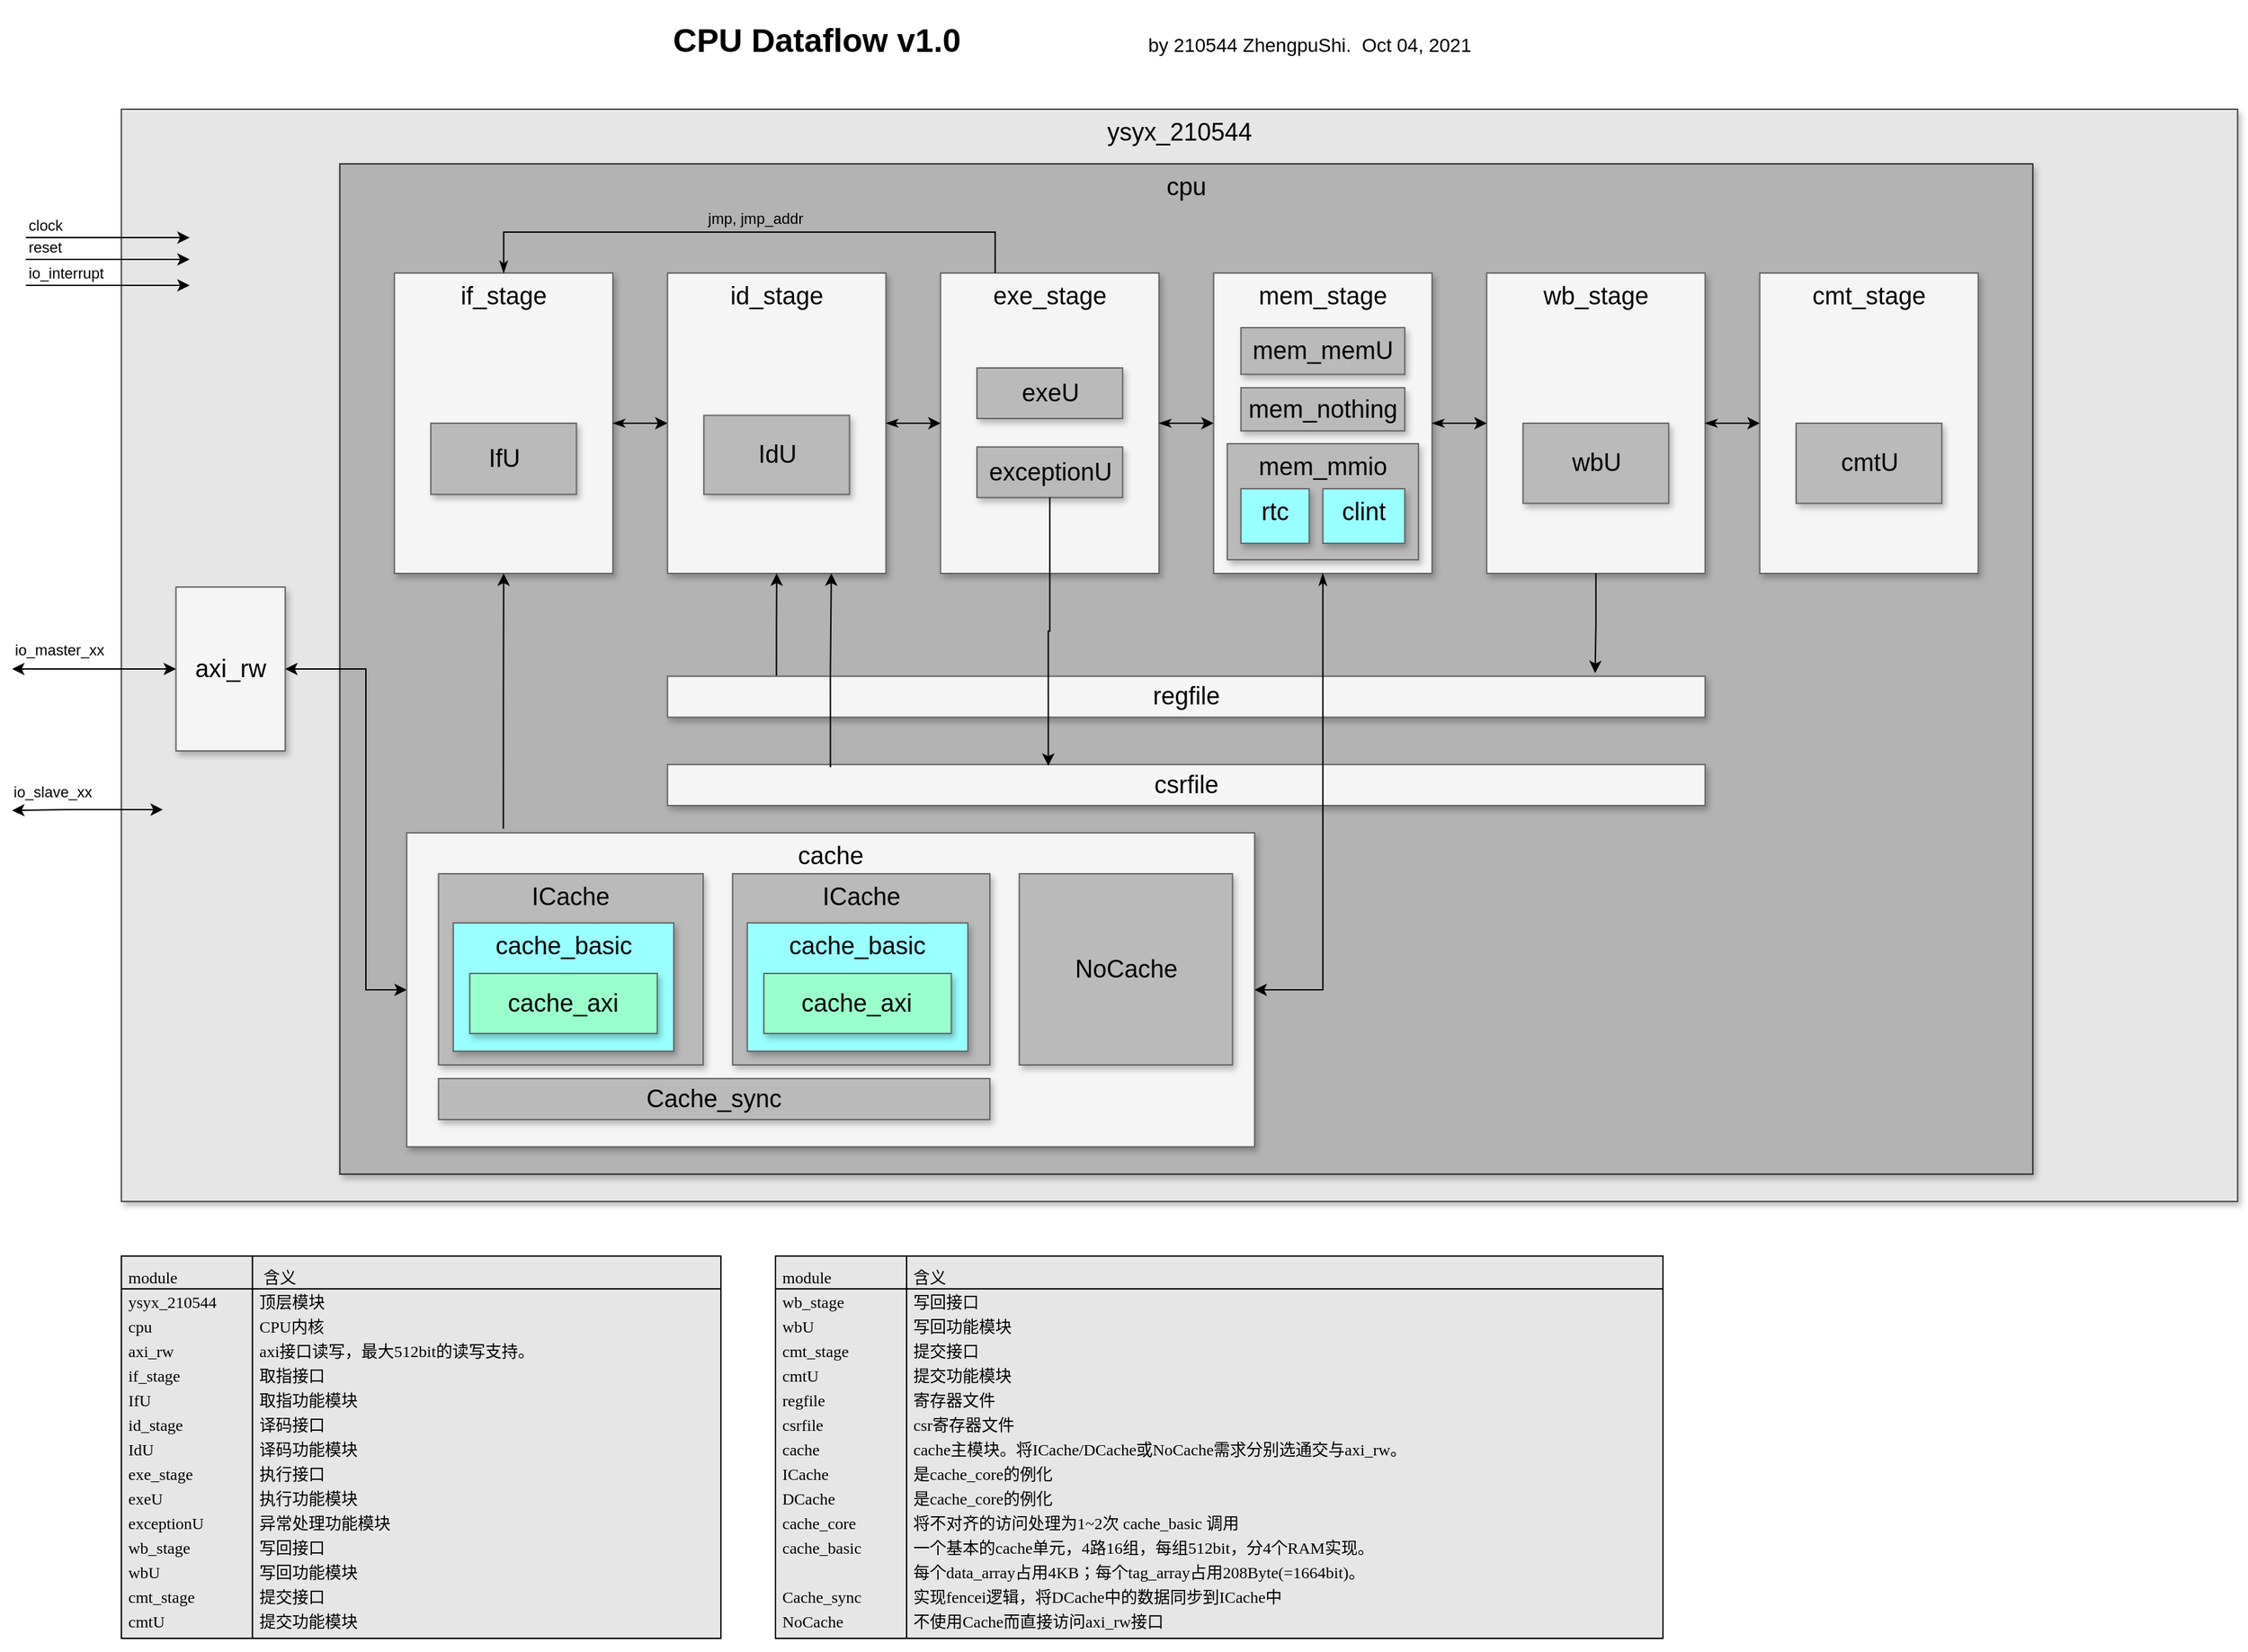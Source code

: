 <mxfile compressed="true" version="15.4.0" type="device"><diagram name="Page-1" id="90a13364-a465-7bf4-72fc-28e22215d7a0"><mxGraphModel dx="1422" dy="816" grid="1" gridSize="10" guides="1" tooltips="1" connect="1" arrows="1" fold="1" page="1" pageScale="1.5" pageWidth="1169" pageHeight="827" background="none" math="0" shadow="0"><root><mxCell id="0" style=";html=1;"/><mxCell id="1" style=";html=1;" parent="0"/><mxCell id="WMsvedU2iRYLV-hy6sOg-33" value="ysyx_210544" style="whiteSpace=wrap;html=1;shadow=1;fontSize=18;fillColor=#E6E6E6;strokeColor=#474747;verticalAlign=top;labelBackgroundColor=none;" parent="1" vertex="1"><mxGeometry x="160.89" y="80" width="1550" height="800" as="geometry"/></mxCell><mxCell id="WMsvedU2iRYLV-hy6sOg-32" value="cpu" style="whiteSpace=wrap;html=1;shadow=1;fontSize=18;fillColor=#B3B3B3;strokeColor=#2E2E2E;verticalAlign=top;" parent="1" vertex="1"><mxGeometry x="320.89" y="120" width="1240" height="740" as="geometry"/></mxCell><mxCell id="WMsvedU2iRYLV-hy6sOg-2" value="" style="group" parent="1" vertex="1" connectable="0"><mxGeometry x="360.89" y="200" width="160" height="220" as="geometry"/></mxCell><mxCell id="3a17f1ce550125da-4" value="if_stage" style="whiteSpace=wrap;html=1;shadow=1;fontSize=18;fillColor=#f5f5f5;strokeColor=#666666;verticalAlign=top;" parent="WMsvedU2iRYLV-hy6sOg-2" vertex="1"><mxGeometry width="160" height="220" as="geometry"/></mxCell><mxCell id="WMsvedU2iRYLV-hy6sOg-1" value="IfU" style="whiteSpace=wrap;html=1;shadow=1;fontSize=18;fillColor=#BABABA;strokeColor=#666666;" parent="WMsvedU2iRYLV-hy6sOg-2" vertex="1"><mxGeometry x="26.67" y="110" width="106.67" height="52.105" as="geometry"/></mxCell><mxCell id="WMsvedU2iRYLV-hy6sOg-12" value="" style="group" parent="1" vertex="1" connectable="0"><mxGeometry x="560.89" y="200" width="160" height="220" as="geometry"/></mxCell><mxCell id="WMsvedU2iRYLV-hy6sOg-13" value="id_stage" style="whiteSpace=wrap;html=1;shadow=1;fontSize=18;fillColor=#f5f5f5;strokeColor=#666666;verticalAlign=top;" parent="WMsvedU2iRYLV-hy6sOg-12" vertex="1"><mxGeometry width="160" height="220" as="geometry"/></mxCell><mxCell id="WMsvedU2iRYLV-hy6sOg-14" value="IdU" style="whiteSpace=wrap;html=1;shadow=1;fontSize=18;fillColor=#BABABA;strokeColor=#666666;" parent="WMsvedU2iRYLV-hy6sOg-12" vertex="1"><mxGeometry x="26.67" y="104.211" width="106.67" height="57.895" as="geometry"/></mxCell><mxCell id="WMsvedU2iRYLV-hy6sOg-15" value="" style="group" parent="1" vertex="1" connectable="0"><mxGeometry x="760.89" y="200" width="160" height="220" as="geometry"/></mxCell><mxCell id="WMsvedU2iRYLV-hy6sOg-16" value="exe_stage" style="whiteSpace=wrap;html=1;shadow=1;fontSize=18;fillColor=#f5f5f5;strokeColor=#666666;verticalAlign=top;" parent="WMsvedU2iRYLV-hy6sOg-15" vertex="1"><mxGeometry width="160" height="220" as="geometry"/></mxCell><mxCell id="WMsvedU2iRYLV-hy6sOg-17" value="exeU" style="whiteSpace=wrap;html=1;shadow=1;fontSize=18;fillColor=#BABABA;strokeColor=#666666;" parent="WMsvedU2iRYLV-hy6sOg-15" vertex="1"><mxGeometry x="26.667" y="69.474" width="106.667" height="37.053" as="geometry"/></mxCell><mxCell id="WMsvedU2iRYLV-hy6sOg-68" value="exceptionU" style="whiteSpace=wrap;html=1;shadow=1;fontSize=18;fillColor=#BABABA;strokeColor=#666666;" parent="WMsvedU2iRYLV-hy6sOg-15" vertex="1"><mxGeometry x="26.667" y="127.368" width="106.667" height="37.053" as="geometry"/></mxCell><mxCell id="WMsvedU2iRYLV-hy6sOg-18" value="" style="group;verticalAlign=top;" parent="1" vertex="1" connectable="0"><mxGeometry x="960.89" y="200" width="181.541" height="284" as="geometry"/></mxCell><mxCell id="WMsvedU2iRYLV-hy6sOg-19" value="mem_stage" style="whiteSpace=wrap;html=1;shadow=1;fontSize=18;fillColor=#f5f5f5;strokeColor=#666666;verticalAlign=top;" parent="WMsvedU2iRYLV-hy6sOg-18" vertex="1"><mxGeometry width="160" height="220" as="geometry"/></mxCell><mxCell id="WMsvedU2iRYLV-hy6sOg-20" value="mem_memU" style="whiteSpace=wrap;html=1;shadow=1;fontSize=18;fillColor=#BABABA;strokeColor=#666666;" parent="WMsvedU2iRYLV-hy6sOg-18" vertex="1"><mxGeometry x="20" y="40.0" width="120" height="34.21" as="geometry"/></mxCell><mxCell id="WMsvedU2iRYLV-hy6sOg-79" value="mem_mmio" style="whiteSpace=wrap;html=1;shadow=1;fontSize=18;fillColor=#BABABA;strokeColor=#666666;verticalAlign=top;" parent="WMsvedU2iRYLV-hy6sOg-18" vertex="1"><mxGeometry x="10" y="125" width="140" height="85" as="geometry"/></mxCell><mxCell id="WMsvedU2iRYLV-hy6sOg-80" value="mem_nothing" style="whiteSpace=wrap;html=1;shadow=1;fontSize=18;fillColor=#BABABA;strokeColor=#666666;" parent="WMsvedU2iRYLV-hy6sOg-18" vertex="1"><mxGeometry x="20" y="84" width="120" height="31.58" as="geometry"/></mxCell><mxCell id="WMsvedU2iRYLV-hy6sOg-81" value="rtc" style="whiteSpace=wrap;html=1;shadow=1;fontSize=18;fillColor=#99FFFF;strokeColor=#666666;verticalAlign=top;" parent="WMsvedU2iRYLV-hy6sOg-18" vertex="1"><mxGeometry x="20" y="158" width="50" height="40" as="geometry"/></mxCell><mxCell id="WMsvedU2iRYLV-hy6sOg-82" value="clint" style="whiteSpace=wrap;html=1;shadow=1;fontSize=18;fillColor=#99FFFF;strokeColor=#666666;verticalAlign=top;" parent="WMsvedU2iRYLV-hy6sOg-18" vertex="1"><mxGeometry x="80" y="158" width="60" height="40" as="geometry"/></mxCell><mxCell id="WMsvedU2iRYLV-hy6sOg-21" value="" style="group" parent="1" vertex="1" connectable="0"><mxGeometry x="1160.89" y="200" width="160" height="220" as="geometry"/></mxCell><mxCell id="WMsvedU2iRYLV-hy6sOg-22" value="wb_stage" style="whiteSpace=wrap;html=1;shadow=1;fontSize=18;fillColor=#f5f5f5;strokeColor=#666666;verticalAlign=top;" parent="WMsvedU2iRYLV-hy6sOg-21" vertex="1"><mxGeometry width="160" height="220" as="geometry"/></mxCell><mxCell id="WMsvedU2iRYLV-hy6sOg-23" value="wbU" style="whiteSpace=wrap;html=1;shadow=1;fontSize=18;fillColor=#BABABA;strokeColor=#666666;" parent="WMsvedU2iRYLV-hy6sOg-21" vertex="1"><mxGeometry x="26.667" y="110" width="106.667" height="58.667" as="geometry"/></mxCell><mxCell id="WMsvedU2iRYLV-hy6sOg-24" value="" style="group" parent="1" vertex="1" connectable="0"><mxGeometry x="1360.89" y="200" width="160" height="220" as="geometry"/></mxCell><mxCell id="WMsvedU2iRYLV-hy6sOg-25" value="cmt_stage" style="whiteSpace=wrap;html=1;shadow=1;fontSize=18;fillColor=#f5f5f5;strokeColor=#666666;verticalAlign=top;" parent="WMsvedU2iRYLV-hy6sOg-24" vertex="1"><mxGeometry width="160" height="220" as="geometry"/></mxCell><mxCell id="WMsvedU2iRYLV-hy6sOg-26" value="cmtU" style="whiteSpace=wrap;html=1;shadow=1;fontSize=18;fillColor=#BABABA;strokeColor=#666666;" parent="WMsvedU2iRYLV-hy6sOg-24" vertex="1"><mxGeometry x="26.667" y="110" width="106.667" height="58.667" as="geometry"/></mxCell><mxCell id="WMsvedU2iRYLV-hy6sOg-30" style="edgeStyle=orthogonalEdgeStyle;rounded=0;orthogonalLoop=1;jettySize=auto;html=1;entryX=0.5;entryY=1;entryDx=0;entryDy=0;exitX=0.105;exitY=-0.007;exitDx=0;exitDy=0;exitPerimeter=0;" parent="1" source="WMsvedU2iRYLV-hy6sOg-27" target="WMsvedU2iRYLV-hy6sOg-13" edge="1"><mxGeometry relative="1" as="geometry"><mxPoint x="640.89" y="398" as="sourcePoint"/><Array as="points"/></mxGeometry></mxCell><mxCell id="WMsvedU2iRYLV-hy6sOg-27" value="regfile" style="whiteSpace=wrap;html=1;shadow=1;fontSize=18;fillColor=#f5f5f5;strokeColor=#666666;" parent="1" vertex="1"><mxGeometry x="560.89" y="495.33" width="760" height="30" as="geometry"/></mxCell><mxCell id="WMsvedU2iRYLV-hy6sOg-28" value="csrfile" style="whiteSpace=wrap;html=1;shadow=1;fontSize=18;fillColor=#f5f5f5;strokeColor=#666666;" parent="1" vertex="1"><mxGeometry x="560.89" y="560" width="760" height="30" as="geometry"/></mxCell><mxCell id="WMsvedU2iRYLV-hy6sOg-31" style="edgeStyle=orthogonalEdgeStyle;rounded=0;orthogonalLoop=1;jettySize=auto;html=1;exitX=0.5;exitY=1;exitDx=0;exitDy=0;entryX=0.894;entryY=-0.078;entryDx=0;entryDy=0;entryPerimeter=0;" parent="1" source="WMsvedU2iRYLV-hy6sOg-22" target="WMsvedU2iRYLV-hy6sOg-27" edge="1"><mxGeometry relative="1" as="geometry"/></mxCell><mxCell id="WMsvedU2iRYLV-hy6sOg-50" style="edgeStyle=orthogonalEdgeStyle;rounded=0;orthogonalLoop=1;jettySize=auto;html=1;exitX=1;exitY=0.5;exitDx=0;exitDy=0;entryX=0;entryY=0.5;entryDx=0;entryDy=0;startArrow=classic;startFill=1;" parent="1" source="WMsvedU2iRYLV-hy6sOg-34" target="WMsvedU2iRYLV-hy6sOg-51" edge="1"><mxGeometry relative="1" as="geometry"><Array as="points"><mxPoint x="340" y="490"/><mxPoint x="340" y="725"/></Array></mxGeometry></mxCell><mxCell id="WMsvedU2iRYLV-hy6sOg-34" value="axi_rw" style="whiteSpace=wrap;html=1;shadow=1;fontSize=18;fillColor=#f5f5f5;strokeColor=#666666;" parent="1" vertex="1"><mxGeometry x="200.89" y="430" width="80" height="120" as="geometry"/></mxCell><mxCell id="WMsvedU2iRYLV-hy6sOg-36" style="edgeStyle=orthogonalEdgeStyle;rounded=0;orthogonalLoop=1;jettySize=auto;html=1;startArrow=classic;startFill=1;" parent="1" target="WMsvedU2iRYLV-hy6sOg-34" edge="1"><mxGeometry relative="1" as="geometry"><mxPoint x="40.89" y="560.588" as="targetPoint"/><mxPoint x="80.89" y="490" as="sourcePoint"/><Array as="points"><mxPoint x="80.89" y="490"/></Array></mxGeometry></mxCell><mxCell id="WMsvedU2iRYLV-hy6sOg-37" value="io_master_xx" style="edgeLabel;html=1;align=left;verticalAlign=middle;resizable=0;points=[];" parent="WMsvedU2iRYLV-hy6sOg-36" vertex="1" connectable="0"><mxGeometry x="-0.747" y="-2" relative="1" as="geometry"><mxPoint x="-15" y="-16" as="offset"/></mxGeometry></mxCell><mxCell id="WMsvedU2iRYLV-hy6sOg-38" style="edgeStyle=orthogonalEdgeStyle;rounded=0;orthogonalLoop=1;jettySize=auto;html=1;exitX=0.015;exitY=0.531;exitDx=0;exitDy=0;exitPerimeter=0;startArrow=classic;startFill=1;" parent="1" edge="1"><mxGeometry relative="1" as="geometry"><mxPoint x="80.89" y="593.57" as="targetPoint"/><mxPoint x="191.29" y="593.02" as="sourcePoint"/><Array as="points"><mxPoint x="120.89" y="593"/><mxPoint x="120.89" y="593"/></Array></mxGeometry></mxCell><mxCell id="WMsvedU2iRYLV-hy6sOg-39" value="io_slave_xx" style="edgeLabel;html=1;align=left;verticalAlign=middle;resizable=0;points=[];" parent="WMsvedU2iRYLV-hy6sOg-38" vertex="1" connectable="0"><mxGeometry x="-0.747" y="-2" relative="1" as="geometry"><mxPoint x="-97" y="-11" as="offset"/></mxGeometry></mxCell><mxCell id="WMsvedU2iRYLV-hy6sOg-44" style="edgeStyle=orthogonalEdgeStyle;rounded=0;orthogonalLoop=1;jettySize=auto;html=1;" parent="1" edge="1"><mxGeometry relative="1" as="geometry"><mxPoint x="210.89" y="174" as="targetPoint"/><mxPoint x="90.89" y="174" as="sourcePoint"/><Array as="points"><mxPoint x="90.89" y="174"/></Array></mxGeometry></mxCell><mxCell id="WMsvedU2iRYLV-hy6sOg-45" value="clock" style="edgeLabel;html=1;align=left;verticalAlign=middle;resizable=0;points=[];" parent="WMsvedU2iRYLV-hy6sOg-44" vertex="1" connectable="0"><mxGeometry x="-0.747" y="-2" relative="1" as="geometry"><mxPoint x="-15" y="-11" as="offset"/></mxGeometry></mxCell><mxCell id="WMsvedU2iRYLV-hy6sOg-46" style="edgeStyle=orthogonalEdgeStyle;rounded=0;orthogonalLoop=1;jettySize=auto;html=1;" parent="1" edge="1"><mxGeometry relative="1" as="geometry"><mxPoint x="210.89" y="190" as="targetPoint"/><mxPoint x="90.89" y="190" as="sourcePoint"/><Array as="points"><mxPoint x="90.89" y="190"/></Array></mxGeometry></mxCell><mxCell id="WMsvedU2iRYLV-hy6sOg-47" value="reset" style="edgeLabel;html=1;align=left;verticalAlign=middle;resizable=0;points=[];" parent="WMsvedU2iRYLV-hy6sOg-46" vertex="1" connectable="0"><mxGeometry x="-0.747" y="-2" relative="1" as="geometry"><mxPoint x="-15" y="-11" as="offset"/></mxGeometry></mxCell><mxCell id="WMsvedU2iRYLV-hy6sOg-48" style="edgeStyle=orthogonalEdgeStyle;rounded=0;orthogonalLoop=1;jettySize=auto;html=1;" parent="1" edge="1"><mxGeometry relative="1" as="geometry"><mxPoint x="210.89" y="209" as="targetPoint"/><mxPoint x="90.89" y="209" as="sourcePoint"/><Array as="points"><mxPoint x="90.89" y="209"/></Array></mxGeometry></mxCell><mxCell id="WMsvedU2iRYLV-hy6sOg-49" value="io_interrupt" style="edgeLabel;html=1;align=left;verticalAlign=middle;resizable=0;points=[];" parent="WMsvedU2iRYLV-hy6sOg-48" vertex="1" connectable="0"><mxGeometry x="-0.747" y="-2" relative="1" as="geometry"><mxPoint x="-15" y="-11" as="offset"/></mxGeometry></mxCell><mxCell id="WMsvedU2iRYLV-hy6sOg-66" value="" style="group" parent="1" vertex="1" connectable="0"><mxGeometry x="360.89" y="610" width="630" height="230" as="geometry"/></mxCell><mxCell id="WMsvedU2iRYLV-hy6sOg-51" value="cache" style="whiteSpace=wrap;html=1;shadow=1;fontSize=18;fillColor=#f5f5f5;strokeColor=#666666;verticalAlign=top;" parent="WMsvedU2iRYLV-hy6sOg-66" vertex="1"><mxGeometry x="9" width="621.0" height="230" as="geometry"/></mxCell><mxCell id="WMsvedU2iRYLV-hy6sOg-52" value="ICache" style="whiteSpace=wrap;html=1;shadow=1;fontSize=18;fillColor=#BABABA;strokeColor=#666666;verticalAlign=top;" parent="WMsvedU2iRYLV-hy6sOg-66" vertex="1"><mxGeometry x="32.308" y="30" width="193.846" height="140" as="geometry"/></mxCell><mxCell id="WMsvedU2iRYLV-hy6sOg-54" value="NoCache" style="whiteSpace=wrap;html=1;shadow=1;fontSize=18;fillColor=#BABABA;strokeColor=#666666;" parent="WMsvedU2iRYLV-hy6sOg-66" vertex="1"><mxGeometry x="457.69" y="30" width="156.16" height="140" as="geometry"/></mxCell><mxCell id="WMsvedU2iRYLV-hy6sOg-56" value="Cache_sync" style="whiteSpace=wrap;html=1;shadow=1;fontSize=18;fillColor=#BABABA;strokeColor=#666666;" parent="WMsvedU2iRYLV-hy6sOg-66" vertex="1"><mxGeometry x="32.308" y="180" width="403.846" height="30" as="geometry"/></mxCell><mxCell id="WMsvedU2iRYLV-hy6sOg-58" value="cache_basic" style="whiteSpace=wrap;html=1;shadow=1;fontSize=18;fillColor=#99FFFF;strokeColor=#666666;verticalAlign=top;" parent="WMsvedU2iRYLV-hy6sOg-66" vertex="1"><mxGeometry x="43.082" y="66" width="161.538" height="94" as="geometry"/></mxCell><mxCell id="WMsvedU2iRYLV-hy6sOg-59" value="ICache" style="whiteSpace=wrap;html=1;shadow=1;fontSize=18;fillColor=#BABABA;strokeColor=#666666;verticalAlign=top;" parent="WMsvedU2iRYLV-hy6sOg-66" vertex="1"><mxGeometry x="247.687" y="30" width="188.467" height="140" as="geometry"/></mxCell><mxCell id="WMsvedU2iRYLV-hy6sOg-60" value="cache_basic" style="whiteSpace=wrap;html=1;shadow=1;fontSize=18;fillColor=#99FFFF;strokeColor=#666666;verticalAlign=top;" parent="WMsvedU2iRYLV-hy6sOg-66" vertex="1"><mxGeometry x="258.462" y="66" width="161.538" height="94" as="geometry"/></mxCell><mxCell id="WMsvedU2iRYLV-hy6sOg-63" value="cache_axi" style="whiteSpace=wrap;html=1;shadow=1;fontSize=18;fillColor=#99FFCC;strokeColor=#666666;" parent="WMsvedU2iRYLV-hy6sOg-66" vertex="1"><mxGeometry x="55.198" y="103" width="137.308" height="44" as="geometry"/></mxCell><mxCell id="WMsvedU2iRYLV-hy6sOg-64" value="cache_axi" style="whiteSpace=wrap;html=1;shadow=1;fontSize=18;fillColor=#99FFCC;strokeColor=#666666;" parent="WMsvedU2iRYLV-hy6sOg-66" vertex="1"><mxGeometry x="270.577" y="103" width="137.308" height="44" as="geometry"/></mxCell><mxCell id="WMsvedU2iRYLV-hy6sOg-69" style="edgeStyle=orthogonalEdgeStyle;rounded=0;orthogonalLoop=1;jettySize=auto;html=1;exitX=0.157;exitY=0.067;exitDx=0;exitDy=0;entryX=0.75;entryY=1;entryDx=0;entryDy=0;exitPerimeter=0;" parent="1" source="WMsvedU2iRYLV-hy6sOg-28" target="WMsvedU2iRYLV-hy6sOg-13" edge="1"><mxGeometry relative="1" as="geometry"><mxPoint x="650.69" y="389.79" as="sourcePoint"/><mxPoint x="650.89" y="330" as="targetPoint"/><Array as="points"/></mxGeometry></mxCell><mxCell id="WMsvedU2iRYLV-hy6sOg-70" style="edgeStyle=orthogonalEdgeStyle;rounded=0;orthogonalLoop=1;jettySize=auto;html=1;exitX=0.5;exitY=1;exitDx=0;exitDy=0;entryX=0.367;entryY=0.029;entryDx=0;entryDy=0;entryPerimeter=0;" parent="1" source="WMsvedU2iRYLV-hy6sOg-68" target="WMsvedU2iRYLV-hy6sOg-28" edge="1"><mxGeometry relative="1" as="geometry"><mxPoint x="863.89" y="420" as="targetPoint"/></mxGeometry></mxCell><mxCell id="WMsvedU2iRYLV-hy6sOg-71" style="edgeStyle=orthogonalEdgeStyle;rounded=0;orthogonalLoop=1;jettySize=auto;html=1;entryX=0.5;entryY=1;entryDx=0;entryDy=0;exitX=0.114;exitY=-0.013;exitDx=0;exitDy=0;exitPerimeter=0;" parent="1" source="WMsvedU2iRYLV-hy6sOg-51" target="3a17f1ce550125da-4" edge="1"><mxGeometry relative="1" as="geometry"/></mxCell><mxCell id="WMsvedU2iRYLV-hy6sOg-72" style="edgeStyle=orthogonalEdgeStyle;rounded=0;orthogonalLoop=1;jettySize=auto;html=1;exitX=0.5;exitY=1;exitDx=0;exitDy=0;entryX=1;entryY=0.5;entryDx=0;entryDy=0;startArrow=classicThin;startFill=1;" parent="1" source="WMsvedU2iRYLV-hy6sOg-19" target="WMsvedU2iRYLV-hy6sOg-51" edge="1"><mxGeometry relative="1" as="geometry"/></mxCell><mxCell id="WMsvedU2iRYLV-hy6sOg-74" style="edgeStyle=orthogonalEdgeStyle;rounded=0;orthogonalLoop=1;jettySize=auto;html=1;exitX=1;exitY=0.5;exitDx=0;exitDy=0;startArrow=classicThin;startFill=1;" parent="1" source="3a17f1ce550125da-4" target="WMsvedU2iRYLV-hy6sOg-13" edge="1"><mxGeometry relative="1" as="geometry"/></mxCell><mxCell id="WMsvedU2iRYLV-hy6sOg-75" style="edgeStyle=orthogonalEdgeStyle;rounded=0;orthogonalLoop=1;jettySize=auto;html=1;exitX=1;exitY=0.5;exitDx=0;exitDy=0;entryX=0;entryY=0.5;entryDx=0;entryDy=0;startArrow=classicThin;startFill=1;" parent="1" source="WMsvedU2iRYLV-hy6sOg-13" target="WMsvedU2iRYLV-hy6sOg-16" edge="1"><mxGeometry relative="1" as="geometry"/></mxCell><mxCell id="WMsvedU2iRYLV-hy6sOg-76" style="edgeStyle=orthogonalEdgeStyle;rounded=0;orthogonalLoop=1;jettySize=auto;html=1;exitX=1;exitY=0.5;exitDx=0;exitDy=0;startArrow=classicThin;startFill=1;" parent="1" source="WMsvedU2iRYLV-hy6sOg-16" target="WMsvedU2iRYLV-hy6sOg-19" edge="1"><mxGeometry relative="1" as="geometry"/></mxCell><mxCell id="WMsvedU2iRYLV-hy6sOg-77" style="edgeStyle=orthogonalEdgeStyle;rounded=0;orthogonalLoop=1;jettySize=auto;html=1;exitX=1;exitY=0.5;exitDx=0;exitDy=0;entryX=0;entryY=0.5;entryDx=0;entryDy=0;startArrow=classicThin;startFill=1;" parent="1" source="WMsvedU2iRYLV-hy6sOg-19" target="WMsvedU2iRYLV-hy6sOg-22" edge="1"><mxGeometry relative="1" as="geometry"/></mxCell><mxCell id="WMsvedU2iRYLV-hy6sOg-78" style="edgeStyle=orthogonalEdgeStyle;rounded=0;orthogonalLoop=1;jettySize=auto;html=1;exitX=1;exitY=0.5;exitDx=0;exitDy=0;entryX=0;entryY=0.5;entryDx=0;entryDy=0;startArrow=classicThin;startFill=1;" parent="1" source="WMsvedU2iRYLV-hy6sOg-22" target="WMsvedU2iRYLV-hy6sOg-25" edge="1"><mxGeometry relative="1" as="geometry"/></mxCell><mxCell id="WMsvedU2iRYLV-hy6sOg-83" style="edgeStyle=orthogonalEdgeStyle;rounded=0;orthogonalLoop=1;jettySize=auto;html=1;exitX=0.5;exitY=0;exitDx=0;exitDy=0;startArrow=classicThin;startFill=1;entryX=0.25;entryY=0;entryDx=0;entryDy=0;endArrow=none;endFill=0;" parent="1" source="3a17f1ce550125da-4" target="WMsvedU2iRYLV-hy6sOg-16" edge="1"><mxGeometry relative="1" as="geometry"><Array as="points"><mxPoint x="440.89" y="170"/><mxPoint x="800.89" y="170"/></Array></mxGeometry></mxCell><mxCell id="WMsvedU2iRYLV-hy6sOg-84" value="jmp, jmp_addr" style="edgeLabel;html=1;align=center;verticalAlign=middle;resizable=0;points=[];labelBackgroundColor=none;" parent="WMsvedU2iRYLV-hy6sOg-83" vertex="1" connectable="0"><mxGeometry x="0.565" y="-4" relative="1" as="geometry"><mxPoint x="-115" y="-14" as="offset"/></mxGeometry></mxCell><mxCell id="WMsvedU2iRYLV-hy6sOg-86" value="&lt;h1&gt;CPU Dataflow v1.0&lt;/h1&gt;" style="text;html=1;strokeColor=none;fillColor=none;spacing=5;spacingTop=-20;whiteSpace=wrap;overflow=hidden;rounded=0;labelBackgroundColor=none;align=left;verticalAlign=top;" parent="1" vertex="1"><mxGeometry x="560" y="10" width="310.89" height="50" as="geometry"/></mxCell><mxCell id="WMsvedU2iRYLV-hy6sOg-87" value="&lt;h1&gt;&lt;font style=&quot;font-size: 14px ; text-align: center ; font-weight: normal&quot;&gt;by 210544 ZhengpuShi.&amp;nbsp;&amp;nbsp;&lt;/font&gt;&lt;span style=&quot;font-size: 14px ; text-align: center ; font-weight: normal&quot;&gt;Oct 04, 2021&lt;/span&gt;&lt;br&gt;&lt;/h1&gt;" style="text;html=1;strokeColor=none;fillColor=none;spacing=5;spacingTop=-20;whiteSpace=wrap;overflow=hidden;rounded=0;labelBackgroundColor=none;align=left;verticalAlign=top;" parent="1" vertex="1"><mxGeometry x="907.89" y="10" width="253" height="40" as="geometry"/></mxCell><mxCell id="WMsvedU2iRYLV-hy6sOg-93" value="&lt;p style=&quot;line-height: 150%&quot;&gt;module&#9;&lt;span style=&quot;white-space: pre&quot;&gt;&#9;&lt;/span&gt;&lt;span style=&quot;white-space: pre&quot;&gt;&#9;&lt;/span&gt;&lt;span style=&quot;white-space: pre&quot;&gt;&#9;&lt;/span&gt;&#9;&#9;含义&lt;br&gt;ysyx_210544&#9;&lt;span style=&quot;white-space: pre&quot;&gt;&#9;&lt;/span&gt;&lt;span style=&quot;white-space: pre&quot;&gt;&#9;&lt;/span&gt;顶层模块&lt;br&gt;cpu&#9;&lt;span style=&quot;white-space: pre&quot;&gt;&#9;&lt;/span&gt;&lt;span style=&quot;white-space: pre&quot;&gt;&#9;&lt;/span&gt;&lt;span style=&quot;white-space: pre&quot;&gt;&#9;&lt;/span&gt;&lt;span style=&quot;white-space: pre&quot;&gt;&#9;&lt;/span&gt;CPU内核&lt;br&gt;axi_rw&#9;&lt;span style=&quot;white-space: pre&quot;&gt;&#9;&lt;/span&gt;&lt;span style=&quot;white-space: pre&quot;&gt;&#9;&lt;/span&gt;&lt;span style=&quot;white-space: pre&quot;&gt;&#9;&lt;/span&gt;axi接口读写，最大512bit的读写支持。&lt;br&gt;if_stage&#9;&lt;span style=&quot;white-space: pre&quot;&gt;&#9;&lt;/span&gt;&lt;span style=&quot;white-space: pre&quot;&gt;&#9;&lt;/span&gt;&lt;span style=&quot;white-space: pre&quot;&gt;&#9;&lt;/span&gt;取指接口&lt;br&gt;IfU&#9;&lt;span style=&quot;white-space: pre&quot;&gt;&#9;&lt;/span&gt;&lt;span style=&quot;white-space: pre&quot;&gt;&#9;&lt;/span&gt;&lt;span style=&quot;white-space: pre&quot;&gt;&#9;&lt;/span&gt;&lt;span style=&quot;white-space: pre&quot;&gt;&#9;&lt;/span&gt;取指功能模块&lt;br&gt;id_stage&#9;&lt;span style=&quot;white-space: pre&quot;&gt;&#9;&lt;/span&gt;&lt;span style=&quot;white-space: pre&quot;&gt;&#9;&lt;/span&gt;&lt;span style=&quot;white-space: pre&quot;&gt;&#9;&lt;/span&gt;译码接口&lt;br&gt;IdU&#9;&lt;span style=&quot;white-space: pre&quot;&gt;&#9;&lt;/span&gt;&lt;span style=&quot;white-space: pre&quot;&gt;&#9;&lt;/span&gt;&lt;span style=&quot;white-space: pre&quot;&gt;&#9;&lt;/span&gt;&lt;span style=&quot;white-space: pre&quot;&gt;&#9;&lt;/span&gt;译码功能模块&lt;br&gt;exe_stage&#9;&lt;span style=&quot;white-space: pre&quot;&gt;&#9;&lt;/span&gt;&lt;span style=&quot;white-space: pre&quot;&gt;&#9;&lt;/span&gt;执行接口&lt;br&gt;exeU&#9;&lt;span style=&quot;white-space: pre&quot;&gt;&#9;&lt;/span&gt;&lt;span style=&quot;white-space: pre&quot;&gt;&#9;&lt;/span&gt;&lt;span style=&quot;white-space: pre&quot;&gt;&#9;&lt;/span&gt;执行功能模块&lt;br&gt;exceptionU&#9;&lt;span style=&quot;white-space: pre&quot;&gt;&#9;&lt;/span&gt;&lt;span style=&quot;white-space: pre&quot;&gt;&#9;&lt;/span&gt;异常处理功能模块&lt;br&gt;wb_stage&#9;&lt;span style=&quot;white-space: pre&quot;&gt;&#9;&lt;/span&gt;&lt;span style=&quot;white-space: pre&quot;&gt;&#9;&lt;/span&gt;写回接口&lt;br&gt;wbU&#9;&lt;span style=&quot;white-space: pre&quot;&gt;&#9;&lt;/span&gt;&lt;span style=&quot;white-space: pre&quot;&gt;&#9;&lt;/span&gt;&lt;span style=&quot;white-space: pre&quot;&gt;&#9;&lt;/span&gt;写回功能模块&lt;br&gt;cmt_stage&#9;&lt;span style=&quot;white-space: pre&quot;&gt;&#9;&lt;/span&gt;&lt;span style=&quot;white-space: pre&quot;&gt;&#9;&lt;/span&gt;提交接口&lt;br&gt;cmtU&#9;&lt;span style=&quot;white-space: pre&quot;&gt;&#9;&lt;/span&gt;&lt;span style=&quot;white-space: pre&quot;&gt;&#9;&lt;/span&gt;&lt;span style=&quot;white-space: pre&quot;&gt;&#9;&lt;/span&gt;提交功能模块&lt;/p&gt;" style="shape=internalStorage;whiteSpace=wrap;backgroundOutline=1;labelBackgroundColor=none;fillColor=#E6E6E6;align=left;verticalAlign=top;dx=96;dy=24;spacing=5;spacingTop=-15;html=1;fontFamily=Times New Roman;spacingBottom=3;spacingLeft=0;" parent="1" vertex="1"><mxGeometry x="160.89" y="920" width="439.11" height="280" as="geometry"/></mxCell><mxCell id="WMsvedU2iRYLV-hy6sOg-96" value="&lt;p style=&quot;line-height: 150%&quot;&gt;module&#9;&lt;span style=&quot;white-space: pre&quot;&gt;&#9;&lt;/span&gt;&lt;span style=&quot;white-space: pre&quot;&gt;&#9;&lt;/span&gt;&lt;span style=&quot;white-space: pre&quot;&gt;&#9;&lt;/span&gt;含义&lt;br&gt;wb_stage&amp;nbsp;&lt;span&gt;&#9;&lt;span style=&quot;white-space: pre&quot;&gt;&#9;&lt;/span&gt;&lt;span style=&quot;white-space: pre&quot;&gt;&#9;&lt;/span&gt;&lt;/span&gt;写回接口&lt;br&gt;wbU&amp;nbsp;&lt;span&gt;&#9;&lt;span style=&quot;white-space: pre&quot;&gt;&#9;&lt;/span&gt;&lt;span style=&quot;white-space: pre&quot;&gt;&#9;&lt;/span&gt;&lt;span style=&quot;white-space: pre&quot;&gt;&#9;&lt;/span&gt;&lt;/span&gt;写回功能模块&lt;br&gt;cmt_stage&amp;nbsp;&lt;span&gt;&#9;&lt;span style=&quot;white-space: pre&quot;&gt;&#9;&lt;/span&gt;&lt;span style=&quot;white-space: pre&quot;&gt;&#9;&lt;/span&gt;&lt;/span&gt;提交接口&lt;br&gt;cmtU&amp;nbsp;&lt;span&gt;&#9;&lt;span style=&quot;white-space: pre&quot;&gt;&#9;&lt;/span&gt;&lt;span style=&quot;white-space: pre&quot;&gt;&#9;&lt;/span&gt;&lt;span style=&quot;white-space: pre&quot;&gt;&#9;&lt;/span&gt;&lt;/span&gt;提交功能模块&lt;br&gt;regfile&amp;nbsp;&lt;span style=&quot;white-space: pre&quot;&gt;&#9;&lt;/span&gt;&lt;span style=&quot;white-space: pre&quot;&gt;&#9;&lt;/span&gt;&lt;span style=&quot;white-space: pre&quot;&gt;&#9;&lt;/span&gt;寄存器文件&lt;br&gt;csrfile&amp;nbsp;&lt;span style=&quot;white-space: pre&quot;&gt;&#9;&lt;/span&gt;&lt;span style=&quot;white-space: pre&quot;&gt;&#9;&lt;/span&gt;&lt;span style=&quot;white-space: pre&quot;&gt;&#9;&lt;/span&gt;csr寄存器文件&lt;br&gt;cache&lt;span style=&quot;white-space: pre&quot;&gt;&#9;&lt;/span&gt;&lt;span style=&quot;white-space: pre&quot;&gt;&#9;&lt;/span&gt;&lt;span style=&quot;white-space: pre&quot;&gt;&#9;&lt;/span&gt;cache主模块。将ICache/DCache或NoCache需求分别选通交与axi_rw。&amp;nbsp;&lt;br&gt;ICache&lt;span style=&quot;white-space: pre&quot;&gt;&#9;&lt;/span&gt;&lt;span style=&quot;white-space: pre&quot;&gt;&#9;&lt;/span&gt;&lt;span style=&quot;white-space: pre&quot;&gt;&#9;&lt;/span&gt;是cache_core的例化&lt;br&gt;DCache&lt;span style=&quot;white-space: pre&quot;&gt;&#9;&lt;/span&gt;&lt;span style=&quot;white-space: pre&quot;&gt;&#9;&lt;/span&gt;&lt;span style=&quot;white-space: pre&quot;&gt;&#9;&lt;/span&gt;是cache_core的例化&lt;br&gt;cache_core&lt;span style=&quot;white-space: pre&quot;&gt;&#9;&lt;/span&gt;&lt;span style=&quot;white-space: pre&quot;&gt;&#9;&lt;/span&gt;将不对齐的访问处理为1~2次 cache_basic 调用&lt;br&gt;cache_basic&lt;span style=&quot;white-space: pre&quot;&gt;&#9;&lt;/span&gt;&lt;span style=&quot;white-space: pre&quot;&gt;&#9;&lt;/span&gt;一个基本的cache单元，4路16组，每组512bit，分4个RAM实现。&lt;br&gt;&lt;span style=&quot;white-space: pre&quot;&gt;&#9;&lt;/span&gt;&lt;span style=&quot;white-space: pre&quot;&gt;&#9;&lt;/span&gt;&lt;span style=&quot;white-space: pre&quot;&gt;&#9;&lt;/span&gt;&lt;span style=&quot;white-space: pre&quot;&gt;&#9;&lt;/span&gt;每个data_array占用4KB；每个tag_array占用208Byte(=1664bit)。&lt;br&gt;Cache_sync&lt;span style=&quot;white-space: pre&quot;&gt;&#9;&lt;/span&gt;&lt;span style=&quot;white-space: pre&quot;&gt;&#9;&lt;/span&gt;实现fencei逻辑，将DCache中的数据同步到ICache中&lt;br&gt;NoCache&lt;span style=&quot;white-space: pre&quot;&gt;&#9;&lt;/span&gt;&lt;span style=&quot;white-space: pre&quot;&gt;&#9;&lt;/span&gt;&lt;span style=&quot;white-space: pre&quot;&gt;&#9;&lt;/span&gt;不使用Cache而直接访问axi_rw接口&lt;/p&gt;" style="shape=internalStorage;whiteSpace=wrap;backgroundOutline=1;labelBackgroundColor=none;fillColor=#E6E6E6;align=left;verticalAlign=top;dx=96;dy=24;spacing=5;spacingTop=-15;html=1;fontFamily=Times New Roman;spacingBottom=3;spacingLeft=0;" parent="1" vertex="1"><mxGeometry x="640" y="920" width="650" height="280" as="geometry"/></mxCell></root></mxGraphModel></diagram></mxfile>